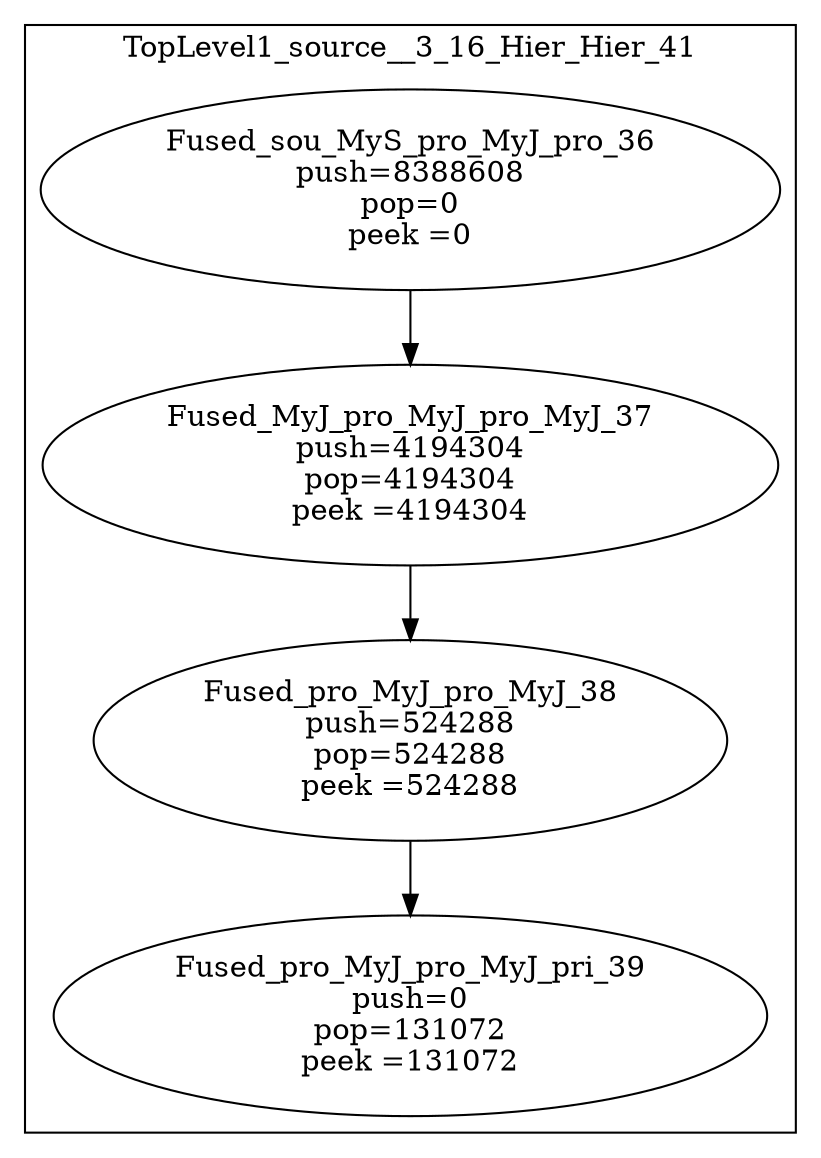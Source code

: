 digraph streamit {
subgraph cluster_node1 {
 label="TopLevel1_source__3_16_Hier_Hier_41";
node2 [ label="Fused_sou_MyS_pro_MyJ_pro_36\npush=8388608\npop=0\npeek =0" ]
node3 [ label="Fused_MyJ_pro_MyJ_pro_MyJ_37\npush=4194304\npop=4194304\npeek =4194304" ]
node2 -> node3
node4 [ label="Fused_pro_MyJ_pro_MyJ_38\npush=524288\npop=524288\npeek =524288" ]
node3 -> node4
node5 [ label="Fused_pro_MyJ_pro_MyJ_pri_39\npush=0\npop=131072\npeek =131072" ]
node4 -> node5
}
}
